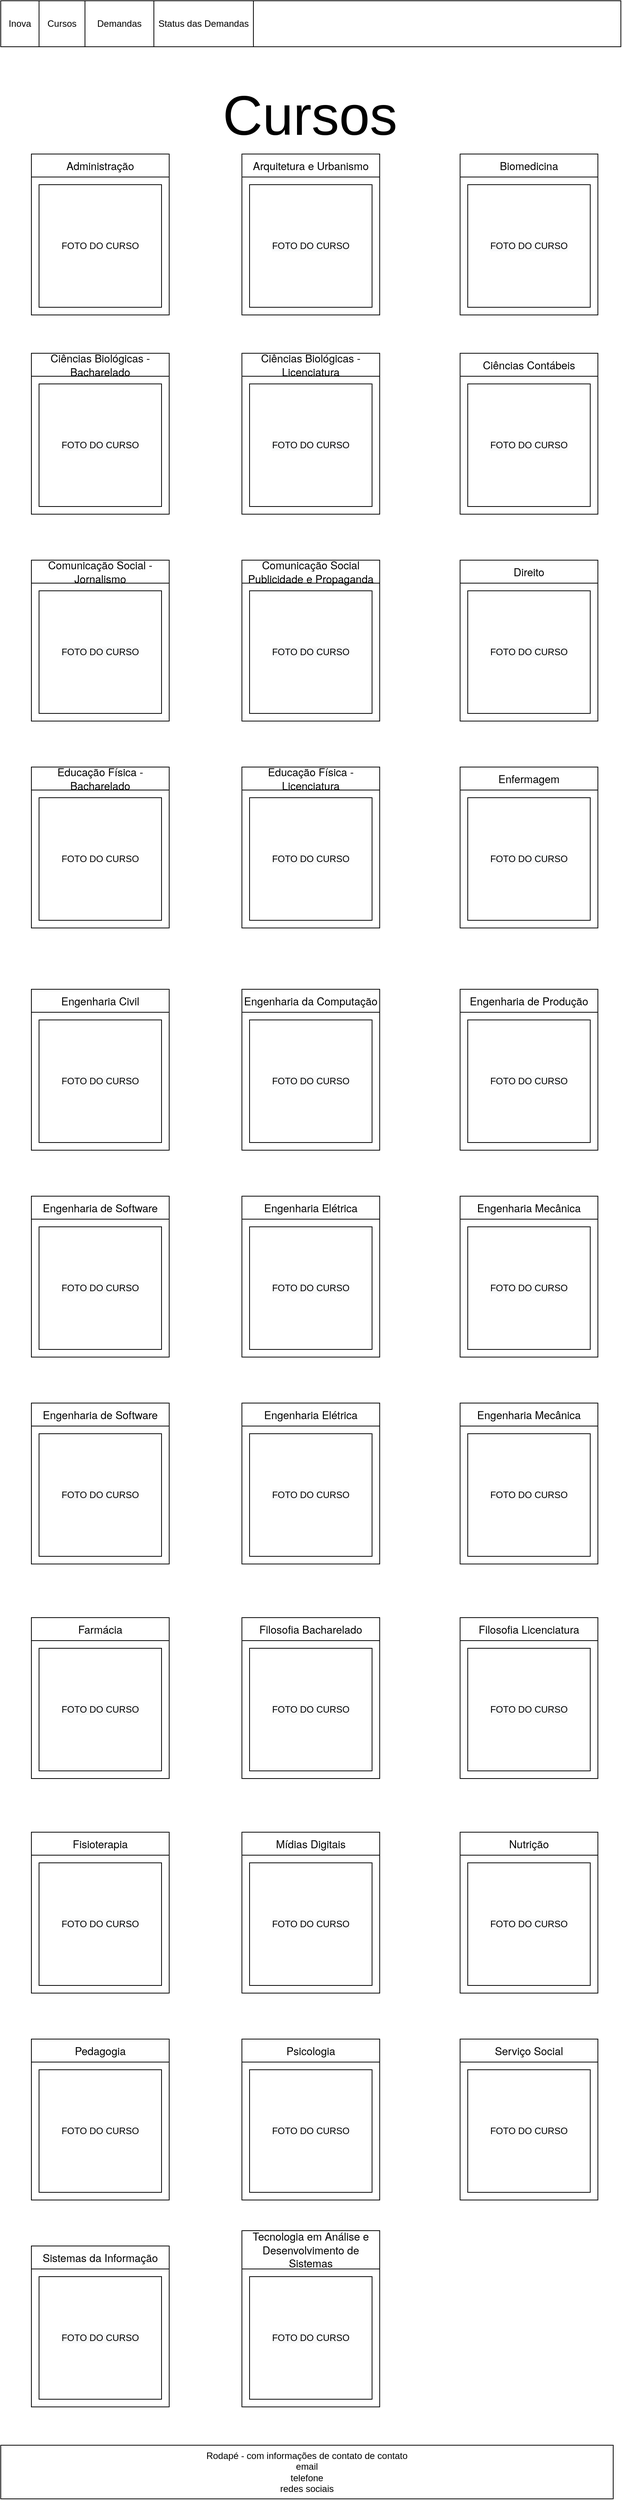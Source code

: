 <mxfile version="14.7.7" type="google"><diagram id="h4bin_lZekuykSXCSZOS" name="Page-1"><mxGraphModel dx="866" dy="522" grid="1" gridSize="10" guides="1" tooltips="1" connect="1" arrows="1" fold="1" page="1" pageScale="1" pageWidth="827" pageHeight="1169" math="0" shadow="0"><root><mxCell id="0"/><mxCell id="1" parent="0"/><mxCell id="6KiHeK0OJfmtcnmkA4_G-1" value="" style="rounded=0;whiteSpace=wrap;html=1;" vertex="1" parent="1"><mxGeometry x="10" y="10" width="810" height="60" as="geometry"/></mxCell><mxCell id="6KiHeK0OJfmtcnmkA4_G-3" value="Cursos" style="rounded=0;whiteSpace=wrap;html=1;" vertex="1" parent="1"><mxGeometry x="60" y="10" width="60" height="60" as="geometry"/></mxCell><mxCell id="6KiHeK0OJfmtcnmkA4_G-4" value="Demandas" style="rounded=0;whiteSpace=wrap;html=1;" vertex="1" parent="1"><mxGeometry x="120" y="10" width="90" height="60" as="geometry"/></mxCell><mxCell id="6KiHeK0OJfmtcnmkA4_G-5" value="Status das Demandas" style="rounded=0;whiteSpace=wrap;html=1;" vertex="1" parent="1"><mxGeometry x="210" y="10" width="130" height="60" as="geometry"/></mxCell><mxCell id="6KiHeK0OJfmtcnmkA4_G-6" value="Inova" style="rounded=0;whiteSpace=wrap;html=1;" vertex="1" parent="1"><mxGeometry x="10" y="10" width="50" height="60" as="geometry"/></mxCell><mxCell id="6KiHeK0OJfmtcnmkA4_G-7" value="&lt;font style=&quot;font-size: 72px&quot;&gt;Cursos&lt;/font&gt;" style="text;html=1;strokeColor=none;fillColor=none;align=center;verticalAlign=middle;whiteSpace=wrap;rounded=0;" vertex="1" parent="1"><mxGeometry x="277" y="120" width="274" height="80" as="geometry"/></mxCell><mxCell id="6KiHeK0OJfmtcnmkA4_G-8" value="" style="whiteSpace=wrap;html=1;aspect=fixed;" vertex="1" parent="1"><mxGeometry x="50" y="240" width="180" height="180" as="geometry"/></mxCell><mxCell id="6KiHeK0OJfmtcnmkA4_G-9" value="" style="whiteSpace=wrap;html=1;aspect=fixed;" vertex="1" parent="1"><mxGeometry x="325" y="240" width="180" height="180" as="geometry"/></mxCell><mxCell id="6KiHeK0OJfmtcnmkA4_G-10" value="" style="whiteSpace=wrap;html=1;aspect=fixed;" vertex="1" parent="1"><mxGeometry x="610" y="240" width="180" height="180" as="geometry"/></mxCell><mxCell id="6KiHeK0OJfmtcnmkA4_G-11" value="&#10;&#10;&lt;span style=&quot;font-family: &amp;quot;helvetica neue&amp;quot;, helvetica, arial, sans-serif; font-size: 14px; font-style: normal; font-weight: 400; letter-spacing: normal; text-indent: 0px; text-transform: none; word-spacing: 0px; display: inline; float: none;&quot;&gt;Administração&lt;/span&gt;&#10;&#10;" style="rounded=0;whiteSpace=wrap;html=1;labelBackgroundColor=none;" vertex="1" parent="1"><mxGeometry x="50" y="210" width="180" height="30" as="geometry"/></mxCell><mxCell id="6KiHeK0OJfmtcnmkA4_G-12" value="&#10;&#10;&lt;span style=&quot;font-family: &amp;quot;helvetica neue&amp;quot;, helvetica, arial, sans-serif; font-size: 14px; font-style: normal; font-weight: 400; letter-spacing: normal; text-indent: 0px; text-transform: none; word-spacing: 0px; display: inline; float: none;&quot;&gt;Arquitetura e Urbanismo&lt;/span&gt;&#10;&#10;" style="rounded=0;whiteSpace=wrap;html=1;labelBackgroundColor=none;" vertex="1" parent="1"><mxGeometry x="325" y="210" width="180" height="30" as="geometry"/></mxCell><mxCell id="6KiHeK0OJfmtcnmkA4_G-13" value="&#10;&#10;&lt;span style=&quot;font-family: &amp;quot;helvetica neue&amp;quot;, helvetica, arial, sans-serif; font-size: 14px; font-style: normal; font-weight: 400; letter-spacing: normal; text-indent: 0px; text-transform: none; word-spacing: 0px; display: inline; float: none;&quot;&gt;Biomedicina&lt;/span&gt;&#10;&#10;" style="rounded=0;whiteSpace=wrap;html=1;labelBackgroundColor=none;" vertex="1" parent="1"><mxGeometry x="610" y="210" width="180" height="30" as="geometry"/></mxCell><mxCell id="6KiHeK0OJfmtcnmkA4_G-14" value="" style="whiteSpace=wrap;html=1;aspect=fixed;" vertex="1" parent="1"><mxGeometry x="50" y="500" width="180" height="180" as="geometry"/></mxCell><mxCell id="6KiHeK0OJfmtcnmkA4_G-15" value="" style="whiteSpace=wrap;html=1;aspect=fixed;" vertex="1" parent="1"><mxGeometry x="325" y="500" width="180" height="180" as="geometry"/></mxCell><mxCell id="6KiHeK0OJfmtcnmkA4_G-16" value="" style="whiteSpace=wrap;html=1;aspect=fixed;" vertex="1" parent="1"><mxGeometry x="610" y="500" width="180" height="180" as="geometry"/></mxCell><mxCell id="6KiHeK0OJfmtcnmkA4_G-17" value="&#10;&#10;&lt;span style=&quot;font-family: &amp;quot;helvetica neue&amp;quot;, helvetica, arial, sans-serif; font-size: 14px; font-style: normal; font-weight: 400; letter-spacing: normal; text-indent: 0px; text-transform: none; word-spacing: 0px; display: inline; float: none;&quot;&gt;Ciências Biológicas - Bacharelado&lt;/span&gt;&#10;&#10;" style="rounded=0;whiteSpace=wrap;html=1;labelBackgroundColor=none;" vertex="1" parent="1"><mxGeometry x="50" y="470" width="180" height="30" as="geometry"/></mxCell><mxCell id="6KiHeK0OJfmtcnmkA4_G-18" value="&#10;&#10;&lt;span style=&quot;font-family: &amp;quot;helvetica neue&amp;quot;, helvetica, arial, sans-serif; font-size: 14px; font-style: normal; font-weight: 400; letter-spacing: normal; text-indent: 0px; text-transform: none; word-spacing: 0px; display: inline; float: none;&quot;&gt;Ciências Biológicas - Licenciatura&lt;/span&gt;&#10;&#10;" style="rounded=0;whiteSpace=wrap;html=1;labelBackgroundColor=none;" vertex="1" parent="1"><mxGeometry x="325" y="470" width="180" height="30" as="geometry"/></mxCell><mxCell id="6KiHeK0OJfmtcnmkA4_G-19" value="&#10;&#10;&lt;span style=&quot;font-family: &amp;quot;helvetica neue&amp;quot;, helvetica, arial, sans-serif; font-size: 14px; font-style: normal; font-weight: 400; letter-spacing: normal; text-indent: 0px; text-transform: none; word-spacing: 0px; display: inline; float: none;&quot;&gt;Ciências Contábeis&lt;/span&gt;&#10;&#10;" style="rounded=0;whiteSpace=wrap;html=1;labelBackgroundColor=none;" vertex="1" parent="1"><mxGeometry x="610" y="470" width="180" height="30" as="geometry"/></mxCell><mxCell id="6KiHeK0OJfmtcnmkA4_G-20" value="" style="whiteSpace=wrap;html=1;aspect=fixed;" vertex="1" parent="1"><mxGeometry x="50" y="770" width="180" height="180" as="geometry"/></mxCell><mxCell id="6KiHeK0OJfmtcnmkA4_G-21" value="" style="whiteSpace=wrap;html=1;aspect=fixed;" vertex="1" parent="1"><mxGeometry x="325" y="770" width="180" height="180" as="geometry"/></mxCell><mxCell id="6KiHeK0OJfmtcnmkA4_G-22" value="" style="whiteSpace=wrap;html=1;aspect=fixed;" vertex="1" parent="1"><mxGeometry x="610" y="770" width="180" height="180" as="geometry"/></mxCell><mxCell id="6KiHeK0OJfmtcnmkA4_G-23" value="&#10;&#10;&lt;span style=&quot;font-family: &amp;quot;helvetica neue&amp;quot;, helvetica, arial, sans-serif; font-size: 14px; font-style: normal; font-weight: 400; letter-spacing: normal; text-indent: 0px; text-transform: none; word-spacing: 0px; display: inline; float: none;&quot;&gt;Comunicação Social - Jornalismo&lt;/span&gt;&#10;&#10;" style="rounded=0;whiteSpace=wrap;html=1;labelBackgroundColor=none;" vertex="1" parent="1"><mxGeometry x="50" y="740" width="180" height="30" as="geometry"/></mxCell><mxCell id="6KiHeK0OJfmtcnmkA4_G-24" value="&#10;&#10;&lt;span style=&quot;font-family: &amp;quot;helvetica neue&amp;quot;, helvetica, arial, sans-serif; font-size: 14px; font-style: normal; font-weight: 400; letter-spacing: normal; text-indent: 0px; text-transform: none; word-spacing: 0px; display: inline; float: none;&quot;&gt;Comunicação Social Publicidade e Propaganda&lt;/span&gt;&#10;&#10;" style="rounded=0;whiteSpace=wrap;html=1;labelBackgroundColor=none;" vertex="1" parent="1"><mxGeometry x="325" y="740" width="180" height="30" as="geometry"/></mxCell><mxCell id="6KiHeK0OJfmtcnmkA4_G-25" value="&#10;&#10;&lt;span style=&quot;font-family: &amp;quot;helvetica neue&amp;quot;, helvetica, arial, sans-serif; font-size: 14px; font-style: normal; font-weight: 400; letter-spacing: normal; text-indent: 0px; text-transform: none; word-spacing: 0px; display: inline; float: none;&quot;&gt;Direito&lt;/span&gt;&#10;&#10;" style="rounded=0;whiteSpace=wrap;html=1;labelBackgroundColor=none;" vertex="1" parent="1"><mxGeometry x="610" y="740" width="180" height="30" as="geometry"/></mxCell><mxCell id="6KiHeK0OJfmtcnmkA4_G-26" value="" style="whiteSpace=wrap;html=1;aspect=fixed;" vertex="1" parent="1"><mxGeometry x="50" y="1040" width="180" height="180" as="geometry"/></mxCell><mxCell id="6KiHeK0OJfmtcnmkA4_G-27" value="" style="whiteSpace=wrap;html=1;aspect=fixed;" vertex="1" parent="1"><mxGeometry x="325" y="1040" width="180" height="180" as="geometry"/></mxCell><mxCell id="6KiHeK0OJfmtcnmkA4_G-28" value="" style="whiteSpace=wrap;html=1;aspect=fixed;" vertex="1" parent="1"><mxGeometry x="610" y="1040" width="180" height="180" as="geometry"/></mxCell><mxCell id="6KiHeK0OJfmtcnmkA4_G-29" value="&#10;&#10;&lt;span style=&quot;font-family: &amp;quot;helvetica neue&amp;quot;, helvetica, arial, sans-serif; font-size: 14px; font-style: normal; font-weight: 400; letter-spacing: normal; text-indent: 0px; text-transform: none; word-spacing: 0px; display: inline; float: none;&quot;&gt;Educação Física - Bacharelado&lt;/span&gt;&#10;&#10;" style="rounded=0;whiteSpace=wrap;html=1;labelBackgroundColor=none;" vertex="1" parent="1"><mxGeometry x="50" y="1010" width="180" height="30" as="geometry"/></mxCell><mxCell id="6KiHeK0OJfmtcnmkA4_G-30" value="&#10;&#10;&lt;span style=&quot;font-family: &amp;quot;helvetica neue&amp;quot;, helvetica, arial, sans-serif; font-size: 14px; font-style: normal; font-weight: 400; letter-spacing: normal; text-indent: 0px; text-transform: none; word-spacing: 0px; display: inline; float: none;&quot;&gt;Educação Física - Licenciatura&lt;/span&gt;&#10;&#10;" style="rounded=0;whiteSpace=wrap;html=1;labelBackgroundColor=none;" vertex="1" parent="1"><mxGeometry x="325" y="1010" width="180" height="30" as="geometry"/></mxCell><mxCell id="6KiHeK0OJfmtcnmkA4_G-31" value="&#10;&#10;&lt;span style=&quot;font-family: &amp;quot;helvetica neue&amp;quot;, helvetica, arial, sans-serif; font-size: 14px; font-style: normal; font-weight: 400; letter-spacing: normal; text-indent: 0px; text-transform: none; word-spacing: 0px; display: inline; float: none;&quot;&gt;Enfermagem&lt;/span&gt;&#10;&#10;" style="rounded=0;whiteSpace=wrap;html=1;labelBackgroundColor=none;" vertex="1" parent="1"><mxGeometry x="610" y="1010" width="180" height="30" as="geometry"/></mxCell><mxCell id="6KiHeK0OJfmtcnmkA4_G-32" value="" style="whiteSpace=wrap;html=1;aspect=fixed;" vertex="1" parent="1"><mxGeometry x="50" y="1330" width="180" height="180" as="geometry"/></mxCell><mxCell id="6KiHeK0OJfmtcnmkA4_G-33" value="" style="whiteSpace=wrap;html=1;aspect=fixed;" vertex="1" parent="1"><mxGeometry x="325" y="1330" width="180" height="180" as="geometry"/></mxCell><mxCell id="6KiHeK0OJfmtcnmkA4_G-34" value="" style="whiteSpace=wrap;html=1;aspect=fixed;" vertex="1" parent="1"><mxGeometry x="610" y="1330" width="180" height="180" as="geometry"/></mxCell><mxCell id="6KiHeK0OJfmtcnmkA4_G-35" value="&#10;&#10;&lt;span style=&quot;font-family: &amp;quot;helvetica neue&amp;quot;, helvetica, arial, sans-serif; font-size: 14px; font-style: normal; font-weight: 400; letter-spacing: normal; text-indent: 0px; text-transform: none; word-spacing: 0px; display: inline; float: none;&quot;&gt;Engenharia Civil&lt;/span&gt;&#10;&#10;" style="rounded=0;whiteSpace=wrap;html=1;labelBackgroundColor=none;" vertex="1" parent="1"><mxGeometry x="50" y="1300" width="180" height="30" as="geometry"/></mxCell><mxCell id="6KiHeK0OJfmtcnmkA4_G-36" value="&#10;&#10;&lt;span style=&quot;font-family: &amp;quot;helvetica neue&amp;quot;, helvetica, arial, sans-serif; font-size: 14px; font-style: normal; font-weight: 400; letter-spacing: normal; text-indent: 0px; text-transform: none; word-spacing: 0px; display: inline; float: none;&quot;&gt;Engenharia da Computação&lt;/span&gt;&#10;&#10;" style="rounded=0;whiteSpace=wrap;html=1;labelBackgroundColor=none;" vertex="1" parent="1"><mxGeometry x="325" y="1300" width="180" height="30" as="geometry"/></mxCell><mxCell id="6KiHeK0OJfmtcnmkA4_G-37" value="&#10;&#10;&lt;span style=&quot;font-family: &amp;quot;helvetica neue&amp;quot;, helvetica, arial, sans-serif; font-size: 14px; font-style: normal; font-weight: 400; letter-spacing: normal; text-indent: 0px; text-transform: none; word-spacing: 0px; display: inline; float: none;&quot;&gt;Engenharia de Produção&lt;/span&gt;&#10;&#10;" style="rounded=0;whiteSpace=wrap;html=1;labelBackgroundColor=none;" vertex="1" parent="1"><mxGeometry x="610" y="1300" width="180" height="30" as="geometry"/></mxCell><mxCell id="6KiHeK0OJfmtcnmkA4_G-38" value="" style="whiteSpace=wrap;html=1;aspect=fixed;" vertex="1" parent="1"><mxGeometry x="50" y="1600" width="180" height="180" as="geometry"/></mxCell><mxCell id="6KiHeK0OJfmtcnmkA4_G-39" value="" style="whiteSpace=wrap;html=1;aspect=fixed;" vertex="1" parent="1"><mxGeometry x="325" y="1600" width="180" height="180" as="geometry"/></mxCell><mxCell id="6KiHeK0OJfmtcnmkA4_G-40" value="" style="whiteSpace=wrap;html=1;aspect=fixed;" vertex="1" parent="1"><mxGeometry x="610" y="1600" width="180" height="180" as="geometry"/></mxCell><mxCell id="6KiHeK0OJfmtcnmkA4_G-41" value="&#10;&#10;&lt;span style=&quot;font-family: &amp;quot;helvetica neue&amp;quot;, helvetica, arial, sans-serif; font-size: 14px; font-style: normal; font-weight: 400; letter-spacing: normal; text-indent: 0px; text-transform: none; word-spacing: 0px; display: inline; float: none;&quot;&gt;Engenharia de Software&lt;/span&gt;&#10;&#10;" style="rounded=0;whiteSpace=wrap;html=1;labelBackgroundColor=none;" vertex="1" parent="1"><mxGeometry x="50" y="1570" width="180" height="30" as="geometry"/></mxCell><mxCell id="6KiHeK0OJfmtcnmkA4_G-42" value="&#10;&#10;&lt;span style=&quot;font-family: &amp;quot;helvetica neue&amp;quot;, helvetica, arial, sans-serif; font-size: 14px; font-style: normal; font-weight: 400; letter-spacing: normal; text-indent: 0px; text-transform: none; word-spacing: 0px; display: inline; float: none;&quot;&gt;Engenharia Elétrica&lt;/span&gt;&#10;&#10;" style="rounded=0;whiteSpace=wrap;html=1;labelBackgroundColor=none;" vertex="1" parent="1"><mxGeometry x="325" y="1570" width="180" height="30" as="geometry"/></mxCell><mxCell id="6KiHeK0OJfmtcnmkA4_G-43" value="&#10;&#10;&lt;span style=&quot;font-family: &amp;quot;helvetica neue&amp;quot;, helvetica, arial, sans-serif; font-size: 14px; font-style: normal; font-weight: 400; letter-spacing: normal; text-indent: 0px; text-transform: none; word-spacing: 0px; display: inline; float: none;&quot;&gt;Engenharia Mecânica&lt;/span&gt;&#10;&#10;" style="rounded=0;whiteSpace=wrap;html=1;labelBackgroundColor=none;" vertex="1" parent="1"><mxGeometry x="610" y="1570" width="180" height="30" as="geometry"/></mxCell><mxCell id="6KiHeK0OJfmtcnmkA4_G-44" value="" style="whiteSpace=wrap;html=1;aspect=fixed;" vertex="1" parent="1"><mxGeometry x="50" y="1870" width="180" height="180" as="geometry"/></mxCell><mxCell id="6KiHeK0OJfmtcnmkA4_G-45" value="" style="whiteSpace=wrap;html=1;aspect=fixed;" vertex="1" parent="1"><mxGeometry x="325" y="1870" width="180" height="180" as="geometry"/></mxCell><mxCell id="6KiHeK0OJfmtcnmkA4_G-46" value="" style="whiteSpace=wrap;html=1;aspect=fixed;" vertex="1" parent="1"><mxGeometry x="610" y="1870" width="180" height="180" as="geometry"/></mxCell><mxCell id="6KiHeK0OJfmtcnmkA4_G-47" value="&#10;&#10;&lt;span style=&quot;font-family: &amp;quot;helvetica neue&amp;quot;, helvetica, arial, sans-serif; font-size: 14px; font-style: normal; font-weight: 400; letter-spacing: normal; text-indent: 0px; text-transform: none; word-spacing: 0px; display: inline; float: none;&quot;&gt;Engenharia de Software&lt;/span&gt;&#10;&#10;" style="rounded=0;whiteSpace=wrap;html=1;labelBackgroundColor=none;" vertex="1" parent="1"><mxGeometry x="50" y="1840" width="180" height="30" as="geometry"/></mxCell><mxCell id="6KiHeK0OJfmtcnmkA4_G-48" value="&#10;&#10;&lt;span style=&quot;font-family: &amp;quot;helvetica neue&amp;quot;, helvetica, arial, sans-serif; font-size: 14px; font-style: normal; font-weight: 400; letter-spacing: normal; text-indent: 0px; text-transform: none; word-spacing: 0px; display: inline; float: none;&quot;&gt;Engenharia Elétrica&lt;/span&gt;&#10;&#10;" style="rounded=0;whiteSpace=wrap;html=1;labelBackgroundColor=none;" vertex="1" parent="1"><mxGeometry x="325" y="1840" width="180" height="30" as="geometry"/></mxCell><mxCell id="6KiHeK0OJfmtcnmkA4_G-49" value="&#10;&#10;&lt;span style=&quot;font-family: &amp;quot;helvetica neue&amp;quot;, helvetica, arial, sans-serif; font-size: 14px; font-style: normal; font-weight: 400; letter-spacing: normal; text-indent: 0px; text-transform: none; word-spacing: 0px; display: inline; float: none;&quot;&gt;Engenharia Mecânica&lt;/span&gt;&#10;&#10;" style="rounded=0;whiteSpace=wrap;html=1;labelBackgroundColor=none;" vertex="1" parent="1"><mxGeometry x="610" y="1840" width="180" height="30" as="geometry"/></mxCell><mxCell id="6KiHeK0OJfmtcnmkA4_G-50" value="" style="whiteSpace=wrap;html=1;aspect=fixed;" vertex="1" parent="1"><mxGeometry x="50" y="2150" width="180" height="180" as="geometry"/></mxCell><mxCell id="6KiHeK0OJfmtcnmkA4_G-51" value="" style="whiteSpace=wrap;html=1;aspect=fixed;" vertex="1" parent="1"><mxGeometry x="325" y="2150" width="180" height="180" as="geometry"/></mxCell><mxCell id="6KiHeK0OJfmtcnmkA4_G-52" value="" style="whiteSpace=wrap;html=1;aspect=fixed;" vertex="1" parent="1"><mxGeometry x="610" y="2150" width="180" height="180" as="geometry"/></mxCell><mxCell id="6KiHeK0OJfmtcnmkA4_G-53" value="&#10;&#10;&lt;span style=&quot;font-family: &amp;quot;helvetica neue&amp;quot;, helvetica, arial, sans-serif; font-size: 14px; font-style: normal; font-weight: 400; letter-spacing: normal; text-indent: 0px; text-transform: none; word-spacing: 0px; display: inline; float: none;&quot;&gt;Farmácia&lt;/span&gt;&#10;&#10;" style="rounded=0;whiteSpace=wrap;html=1;labelBackgroundColor=none;" vertex="1" parent="1"><mxGeometry x="50" y="2120" width="180" height="30" as="geometry"/></mxCell><mxCell id="6KiHeK0OJfmtcnmkA4_G-54" value="&#10;&#10;&lt;span style=&quot;font-family: &amp;quot;helvetica neue&amp;quot;, helvetica, arial, sans-serif; font-size: 14px; font-style: normal; font-weight: 400; letter-spacing: normal; text-indent: 0px; text-transform: none; word-spacing: 0px; display: inline; float: none;&quot;&gt;Filosofia Bacharelado&lt;/span&gt;&#10;&#10;" style="rounded=0;whiteSpace=wrap;html=1;labelBackgroundColor=none;" vertex="1" parent="1"><mxGeometry x="325" y="2120" width="180" height="30" as="geometry"/></mxCell><mxCell id="6KiHeK0OJfmtcnmkA4_G-55" value="&#10;&#10;&lt;span style=&quot;font-family: &amp;quot;helvetica neue&amp;quot;, helvetica, arial, sans-serif; font-size: 14px; font-style: normal; font-weight: 400; letter-spacing: normal; text-indent: 0px; text-transform: none; word-spacing: 0px; display: inline; float: none;&quot;&gt;Filosofia Licenciatura&lt;/span&gt;&#10;&#10;" style="rounded=0;whiteSpace=wrap;html=1;labelBackgroundColor=none;" vertex="1" parent="1"><mxGeometry x="610" y="2120" width="180" height="30" as="geometry"/></mxCell><mxCell id="6KiHeK0OJfmtcnmkA4_G-56" value="" style="whiteSpace=wrap;html=1;aspect=fixed;" vertex="1" parent="1"><mxGeometry x="50" y="2430" width="180" height="180" as="geometry"/></mxCell><mxCell id="6KiHeK0OJfmtcnmkA4_G-57" value="" style="whiteSpace=wrap;html=1;aspect=fixed;" vertex="1" parent="1"><mxGeometry x="325" y="2430" width="180" height="180" as="geometry"/></mxCell><mxCell id="6KiHeK0OJfmtcnmkA4_G-58" value="" style="whiteSpace=wrap;html=1;aspect=fixed;" vertex="1" parent="1"><mxGeometry x="610" y="2430" width="180" height="180" as="geometry"/></mxCell><mxCell id="6KiHeK0OJfmtcnmkA4_G-59" value="&#10;&#10;&lt;span style=&quot;font-family: &amp;quot;helvetica neue&amp;quot;, helvetica, arial, sans-serif; font-size: 14px; font-style: normal; font-weight: 400; letter-spacing: normal; text-indent: 0px; text-transform: none; word-spacing: 0px; display: inline; float: none;&quot;&gt;Fisioterapia&lt;/span&gt;&#10;&#10;" style="rounded=0;whiteSpace=wrap;html=1;labelBackgroundColor=none;" vertex="1" parent="1"><mxGeometry x="50" y="2400" width="180" height="30" as="geometry"/></mxCell><mxCell id="6KiHeK0OJfmtcnmkA4_G-60" value="&#10;&#10;&lt;span style=&quot;font-family: &amp;quot;helvetica neue&amp;quot;, helvetica, arial, sans-serif; font-size: 14px; font-style: normal; font-weight: 400; letter-spacing: normal; text-indent: 0px; text-transform: none; word-spacing: 0px; display: inline; float: none;&quot;&gt;Mídias Digitais&lt;/span&gt;&#10;&#10;" style="rounded=0;whiteSpace=wrap;html=1;labelBackgroundColor=none;" vertex="1" parent="1"><mxGeometry x="325" y="2400" width="180" height="30" as="geometry"/></mxCell><mxCell id="6KiHeK0OJfmtcnmkA4_G-61" value="&#10;&#10;&lt;span style=&quot;font-family: &amp;quot;helvetica neue&amp;quot;, helvetica, arial, sans-serif; font-size: 14px; font-style: normal; font-weight: 400; letter-spacing: normal; text-indent: 0px; text-transform: none; word-spacing: 0px; display: inline; float: none;&quot;&gt;Nutrição&lt;/span&gt;&#10;&#10;" style="rounded=0;whiteSpace=wrap;html=1;labelBackgroundColor=none;" vertex="1" parent="1"><mxGeometry x="610" y="2400" width="180" height="30" as="geometry"/></mxCell><mxCell id="6KiHeK0OJfmtcnmkA4_G-62" value="" style="whiteSpace=wrap;html=1;aspect=fixed;" vertex="1" parent="1"><mxGeometry x="50" y="2700" width="180" height="180" as="geometry"/></mxCell><mxCell id="6KiHeK0OJfmtcnmkA4_G-63" value="" style="whiteSpace=wrap;html=1;aspect=fixed;" vertex="1" parent="1"><mxGeometry x="325" y="2700" width="180" height="180" as="geometry"/></mxCell><mxCell id="6KiHeK0OJfmtcnmkA4_G-65" value="&#10;&#10;&lt;span style=&quot;font-family: &amp;quot;helvetica neue&amp;quot;, helvetica, arial, sans-serif; font-size: 14px; font-style: normal; font-weight: 400; letter-spacing: normal; text-indent: 0px; text-transform: none; word-spacing: 0px; display: inline; float: none;&quot;&gt;Pedagogia&lt;/span&gt;&#10;&#10;" style="rounded=0;whiteSpace=wrap;html=1;labelBackgroundColor=none;" vertex="1" parent="1"><mxGeometry x="50" y="2670" width="180" height="30" as="geometry"/></mxCell><mxCell id="6KiHeK0OJfmtcnmkA4_G-66" value="&#10;&#10;&lt;span style=&quot;font-family: &amp;quot;helvetica neue&amp;quot;, helvetica, arial, sans-serif; font-size: 14px; font-style: normal; font-weight: 400; letter-spacing: normal; text-indent: 0px; text-transform: none; word-spacing: 0px; display: inline; float: none;&quot;&gt;Psicologia&lt;/span&gt;&#10;&#10;" style="rounded=0;whiteSpace=wrap;html=1;labelBackgroundColor=none;" vertex="1" parent="1"><mxGeometry x="325" y="2670" width="180" height="30" as="geometry"/></mxCell><mxCell id="6KiHeK0OJfmtcnmkA4_G-68" value="&#10;&#10;&lt;span style=&quot;color: rgb(0, 0, 0); font-family: helvetica; font-size: 12px; font-style: normal; font-weight: 400; letter-spacing: normal; text-align: center; text-indent: 0px; text-transform: none; word-spacing: 0px; background-color: rgb(248, 249, 250); display: inline; float: none;&quot;&gt;FOTO DO CURSO&lt;/span&gt;&#10;&#10;" style="whiteSpace=wrap;html=1;aspect=fixed;" vertex="1" parent="1"><mxGeometry x="60" y="1610" width="160" height="160" as="geometry"/></mxCell><mxCell id="6KiHeK0OJfmtcnmkA4_G-69" value="&#10;&#10;&lt;span style=&quot;color: rgb(0, 0, 0); font-family: helvetica; font-size: 12px; font-style: normal; font-weight: 400; letter-spacing: normal; text-align: center; text-indent: 0px; text-transform: none; word-spacing: 0px; background-color: rgb(248, 249, 250); display: inline; float: none;&quot;&gt;FOTO DO CURSO&lt;/span&gt;&#10;&#10;" style="whiteSpace=wrap;html=1;aspect=fixed;" vertex="1" parent="1"><mxGeometry x="335" y="1610" width="160" height="160" as="geometry"/></mxCell><mxCell id="6KiHeK0OJfmtcnmkA4_G-70" value="&#10;&#10;&lt;span style=&quot;color: rgb(0, 0, 0); font-family: helvetica; font-size: 12px; font-style: normal; font-weight: 400; letter-spacing: normal; text-align: center; text-indent: 0px; text-transform: none; word-spacing: 0px; background-color: rgb(248, 249, 250); display: inline; float: none;&quot;&gt;FOTO DO CURSO&lt;/span&gt;&#10;&#10;" style="whiteSpace=wrap;html=1;aspect=fixed;" vertex="1" parent="1"><mxGeometry x="620" y="1610" width="160" height="160" as="geometry"/></mxCell><mxCell id="6KiHeK0OJfmtcnmkA4_G-71" value="&#10;&#10;&lt;span style=&quot;color: rgb(0, 0, 0); font-family: helvetica; font-size: 12px; font-style: normal; font-weight: 400; letter-spacing: normal; text-align: center; text-indent: 0px; text-transform: none; word-spacing: 0px; background-color: rgb(248, 249, 250); display: inline; float: none;&quot;&gt;FOTO DO CURSO&lt;/span&gt;&#10;&#10;" style="whiteSpace=wrap;html=1;aspect=fixed;" vertex="1" parent="1"><mxGeometry x="60" y="1340" width="160" height="160" as="geometry"/></mxCell><mxCell id="6KiHeK0OJfmtcnmkA4_G-72" value="&#10;&#10;&lt;span style=&quot;color: rgb(0, 0, 0); font-family: helvetica; font-size: 12px; font-style: normal; font-weight: 400; letter-spacing: normal; text-align: center; text-indent: 0px; text-transform: none; word-spacing: 0px; background-color: rgb(248, 249, 250); display: inline; float: none;&quot;&gt;FOTO DO CURSO&lt;/span&gt;&#10;&#10;" style="whiteSpace=wrap;html=1;aspect=fixed;" vertex="1" parent="1"><mxGeometry x="335" y="1340" width="160" height="160" as="geometry"/></mxCell><mxCell id="6KiHeK0OJfmtcnmkA4_G-73" value="&#10;&#10;&lt;span style=&quot;color: rgb(0, 0, 0); font-family: helvetica; font-size: 12px; font-style: normal; font-weight: 400; letter-spacing: normal; text-align: center; text-indent: 0px; text-transform: none; word-spacing: 0px; background-color: rgb(248, 249, 250); display: inline; float: none;&quot;&gt;FOTO DO CURSO&lt;/span&gt;&#10;&#10;" style="whiteSpace=wrap;html=1;aspect=fixed;" vertex="1" parent="1"><mxGeometry x="620" y="1340" width="160" height="160" as="geometry"/></mxCell><mxCell id="6KiHeK0OJfmtcnmkA4_G-74" value="FOTO DO CURSO" style="whiteSpace=wrap;html=1;aspect=fixed;" vertex="1" parent="1"><mxGeometry x="60" y="1050" width="160" height="160" as="geometry"/></mxCell><mxCell id="6KiHeK0OJfmtcnmkA4_G-75" value="&#10;&#10;&lt;span style=&quot;color: rgb(0, 0, 0); font-family: helvetica; font-size: 12px; font-style: normal; font-weight: 400; letter-spacing: normal; text-align: center; text-indent: 0px; text-transform: none; word-spacing: 0px; background-color: rgb(248, 249, 250); display: inline; float: none;&quot;&gt;FOTO DO CURSO&lt;/span&gt;&#10;&#10;" style="whiteSpace=wrap;html=1;aspect=fixed;" vertex="1" parent="1"><mxGeometry x="335" y="1050" width="160" height="160" as="geometry"/></mxCell><mxCell id="6KiHeK0OJfmtcnmkA4_G-76" value="&#10;&#10;&lt;span style=&quot;color: rgb(0, 0, 0); font-family: helvetica; font-size: 12px; font-style: normal; font-weight: 400; letter-spacing: normal; text-align: center; text-indent: 0px; text-transform: none; word-spacing: 0px; background-color: rgb(248, 249, 250); display: inline; float: none;&quot;&gt;FOTO DO CURSO&lt;/span&gt;&#10;&#10;" style="whiteSpace=wrap;html=1;aspect=fixed;" vertex="1" parent="1"><mxGeometry x="620" y="1050" width="160" height="160" as="geometry"/></mxCell><mxCell id="6KiHeK0OJfmtcnmkA4_G-77" value="&#10;&#10;&lt;span style=&quot;color: rgb(0, 0, 0); font-family: helvetica; font-size: 12px; font-style: normal; font-weight: 400; letter-spacing: normal; text-align: center; text-indent: 0px; text-transform: none; word-spacing: 0px; background-color: rgb(248, 249, 250); display: inline; float: none;&quot;&gt;FOTO DO CURSO&lt;/span&gt;&#10;&#10;" style="whiteSpace=wrap;html=1;aspect=fixed;" vertex="1" parent="1"><mxGeometry x="60" y="780" width="160" height="160" as="geometry"/></mxCell><mxCell id="6KiHeK0OJfmtcnmkA4_G-78" value="&#10;&#10;&lt;span style=&quot;color: rgb(0, 0, 0); font-family: helvetica; font-size: 12px; font-style: normal; font-weight: 400; letter-spacing: normal; text-align: center; text-indent: 0px; text-transform: none; word-spacing: 0px; background-color: rgb(248, 249, 250); display: inline; float: none;&quot;&gt;FOTO DO CURSO&lt;/span&gt;&#10;&#10;" style="whiteSpace=wrap;html=1;aspect=fixed;" vertex="1" parent="1"><mxGeometry x="335" y="780" width="160" height="160" as="geometry"/></mxCell><mxCell id="6KiHeK0OJfmtcnmkA4_G-79" value="&#10;&#10;&lt;span style=&quot;color: rgb(0, 0, 0); font-family: helvetica; font-size: 12px; font-style: normal; font-weight: 400; letter-spacing: normal; text-align: center; text-indent: 0px; text-transform: none; word-spacing: 0px; background-color: rgb(248, 249, 250); display: inline; float: none;&quot;&gt;FOTO DO CURSO&lt;/span&gt;&#10;&#10;" style="whiteSpace=wrap;html=1;aspect=fixed;" vertex="1" parent="1"><mxGeometry x="620" y="780" width="160" height="160" as="geometry"/></mxCell><mxCell id="6KiHeK0OJfmtcnmkA4_G-80" value="&#10;&#10;&lt;span style=&quot;color: rgb(0, 0, 0); font-family: helvetica; font-size: 12px; font-style: normal; font-weight: 400; letter-spacing: normal; text-align: center; text-indent: 0px; text-transform: none; word-spacing: 0px; background-color: rgb(248, 249, 250); display: inline; float: none;&quot;&gt;FOTO DO CURSO&lt;/span&gt;&#10;&#10;" style="whiteSpace=wrap;html=1;aspect=fixed;" vertex="1" parent="1"><mxGeometry x="60" y="510" width="160" height="160" as="geometry"/></mxCell><mxCell id="6KiHeK0OJfmtcnmkA4_G-81" value="&#10;&#10;&lt;span style=&quot;color: rgb(0, 0, 0); font-family: helvetica; font-size: 12px; font-style: normal; font-weight: 400; letter-spacing: normal; text-align: center; text-indent: 0px; text-transform: none; word-spacing: 0px; background-color: rgb(248, 249, 250); display: inline; float: none;&quot;&gt;FOTO DO CURSO&lt;/span&gt;&#10;&#10;" style="whiteSpace=wrap;html=1;aspect=fixed;" vertex="1" parent="1"><mxGeometry x="335" y="510" width="160" height="160" as="geometry"/></mxCell><mxCell id="6KiHeK0OJfmtcnmkA4_G-82" value="&#10;&#10;&lt;span style=&quot;color: rgb(0, 0, 0); font-family: helvetica; font-size: 12px; font-style: normal; font-weight: 400; letter-spacing: normal; text-align: center; text-indent: 0px; text-transform: none; word-spacing: 0px; background-color: rgb(248, 249, 250); display: inline; float: none;&quot;&gt;FOTO DO CURSO&lt;/span&gt;&#10;&#10;" style="whiteSpace=wrap;html=1;aspect=fixed;" vertex="1" parent="1"><mxGeometry x="620" y="510" width="160" height="160" as="geometry"/></mxCell><mxCell id="6KiHeK0OJfmtcnmkA4_G-83" value="FOTO DO CURSO" style="whiteSpace=wrap;html=1;aspect=fixed;" vertex="1" parent="1"><mxGeometry x="60" y="250" width="160" height="160" as="geometry"/></mxCell><mxCell id="6KiHeK0OJfmtcnmkA4_G-84" value="&#10;&#10;&lt;span style=&quot;color: rgb(0, 0, 0); font-family: helvetica; font-size: 12px; font-style: normal; font-weight: 400; letter-spacing: normal; text-align: center; text-indent: 0px; text-transform: none; word-spacing: 0px; background-color: rgb(248, 249, 250); display: inline; float: none;&quot;&gt;FOTO DO CURSO&lt;/span&gt;&#10;&#10;" style="whiteSpace=wrap;html=1;aspect=fixed;" vertex="1" parent="1"><mxGeometry x="335" y="250" width="160" height="160" as="geometry"/></mxCell><mxCell id="6KiHeK0OJfmtcnmkA4_G-85" value="&#10;&#10;&lt;span style=&quot;color: rgb(0, 0, 0); font-family: helvetica; font-size: 12px; font-style: normal; font-weight: 400; letter-spacing: normal; text-align: center; text-indent: 0px; text-transform: none; word-spacing: 0px; background-color: rgb(248, 249, 250); display: inline; float: none;&quot;&gt;FOTO DO CURSO&lt;/span&gt;&#10;&#10;" style="whiteSpace=wrap;html=1;aspect=fixed;" vertex="1" parent="1"><mxGeometry x="620" y="250" width="160" height="160" as="geometry"/></mxCell><mxCell id="6KiHeK0OJfmtcnmkA4_G-86" value="&#10;&#10;&lt;span style=&quot;color: rgb(0, 0, 0); font-family: helvetica; font-size: 12px; font-style: normal; font-weight: 400; letter-spacing: normal; text-align: center; text-indent: 0px; text-transform: none; word-spacing: 0px; background-color: rgb(248, 249, 250); display: inline; float: none;&quot;&gt;FOTO DO CURSO&lt;/span&gt;&#10;&#10;" style="whiteSpace=wrap;html=1;aspect=fixed;" vertex="1" parent="1"><mxGeometry x="60" y="1880" width="160" height="160" as="geometry"/></mxCell><mxCell id="6KiHeK0OJfmtcnmkA4_G-87" value="&#10;&#10;&lt;span style=&quot;color: rgb(0, 0, 0); font-family: helvetica; font-size: 12px; font-style: normal; font-weight: 400; letter-spacing: normal; text-align: center; text-indent: 0px; text-transform: none; word-spacing: 0px; background-color: rgb(248, 249, 250); display: inline; float: none;&quot;&gt;FOTO DO CURSO&lt;/span&gt;&#10;&#10;" style="whiteSpace=wrap;html=1;aspect=fixed;" vertex="1" parent="1"><mxGeometry x="335" y="1880" width="160" height="160" as="geometry"/></mxCell><mxCell id="6KiHeK0OJfmtcnmkA4_G-88" value="&#10;&#10;&lt;span style=&quot;color: rgb(0, 0, 0); font-family: helvetica; font-size: 12px; font-style: normal; font-weight: 400; letter-spacing: normal; text-align: center; text-indent: 0px; text-transform: none; word-spacing: 0px; background-color: rgb(248, 249, 250); display: inline; float: none;&quot;&gt;FOTO DO CURSO&lt;/span&gt;&#10;&#10;" style="whiteSpace=wrap;html=1;aspect=fixed;" vertex="1" parent="1"><mxGeometry x="620" y="1880" width="160" height="160" as="geometry"/></mxCell><mxCell id="6KiHeK0OJfmtcnmkA4_G-89" value="&#10;&#10;&lt;span style=&quot;color: rgb(0, 0, 0); font-family: helvetica; font-size: 12px; font-style: normal; font-weight: 400; letter-spacing: normal; text-align: center; text-indent: 0px; text-transform: none; word-spacing: 0px; background-color: rgb(248, 249, 250); display: inline; float: none;&quot;&gt;FOTO DO CURSO&lt;/span&gt;&#10;&#10;" style="whiteSpace=wrap;html=1;aspect=fixed;" vertex="1" parent="1"><mxGeometry x="60" y="2160" width="160" height="160" as="geometry"/></mxCell><mxCell id="6KiHeK0OJfmtcnmkA4_G-90" value="&#10;&#10;&lt;span style=&quot;color: rgb(0, 0, 0); font-family: helvetica; font-size: 12px; font-style: normal; font-weight: 400; letter-spacing: normal; text-align: center; text-indent: 0px; text-transform: none; word-spacing: 0px; background-color: rgb(248, 249, 250); display: inline; float: none;&quot;&gt;FOTO DO CURSO&lt;/span&gt;&#10;&#10;" style="whiteSpace=wrap;html=1;aspect=fixed;" vertex="1" parent="1"><mxGeometry x="335" y="2160" width="160" height="160" as="geometry"/></mxCell><mxCell id="6KiHeK0OJfmtcnmkA4_G-91" value="&#10;&#10;&lt;span style=&quot;color: rgb(0, 0, 0); font-family: helvetica; font-size: 12px; font-style: normal; font-weight: 400; letter-spacing: normal; text-align: center; text-indent: 0px; text-transform: none; word-spacing: 0px; background-color: rgb(248, 249, 250); display: inline; float: none;&quot;&gt;FOTO DO CURSO&lt;/span&gt;&#10;&#10;" style="whiteSpace=wrap;html=1;aspect=fixed;" vertex="1" parent="1"><mxGeometry x="620" y="2160" width="160" height="160" as="geometry"/></mxCell><mxCell id="6KiHeK0OJfmtcnmkA4_G-92" value="&#10;&#10;&lt;span style=&quot;color: rgb(0, 0, 0); font-family: helvetica; font-size: 12px; font-style: normal; font-weight: 400; letter-spacing: normal; text-align: center; text-indent: 0px; text-transform: none; word-spacing: 0px; background-color: rgb(248, 249, 250); display: inline; float: none;&quot;&gt;FOTO DO CURSO&lt;/span&gt;&#10;&#10;" style="whiteSpace=wrap;html=1;aspect=fixed;" vertex="1" parent="1"><mxGeometry x="60" y="2440" width="160" height="160" as="geometry"/></mxCell><mxCell id="6KiHeK0OJfmtcnmkA4_G-93" value="&#10;&#10;&lt;span style=&quot;color: rgb(0, 0, 0); font-family: helvetica; font-size: 12px; font-style: normal; font-weight: 400; letter-spacing: normal; text-align: center; text-indent: 0px; text-transform: none; word-spacing: 0px; background-color: rgb(248, 249, 250); display: inline; float: none;&quot;&gt;FOTO DO CURSO&lt;/span&gt;&#10;&#10;" style="whiteSpace=wrap;html=1;aspect=fixed;" vertex="1" parent="1"><mxGeometry x="335" y="2440" width="160" height="160" as="geometry"/></mxCell><mxCell id="6KiHeK0OJfmtcnmkA4_G-94" value="&#10;&#10;&lt;span style=&quot;color: rgb(0, 0, 0); font-family: helvetica; font-size: 12px; font-style: normal; font-weight: 400; letter-spacing: normal; text-align: center; text-indent: 0px; text-transform: none; word-spacing: 0px; background-color: rgb(248, 249, 250); display: inline; float: none;&quot;&gt;FOTO DO CURSO&lt;/span&gt;&#10;&#10;" style="whiteSpace=wrap;html=1;aspect=fixed;" vertex="1" parent="1"><mxGeometry x="620" y="2440" width="160" height="160" as="geometry"/></mxCell><mxCell id="6KiHeK0OJfmtcnmkA4_G-95" value="&#10;&#10;&lt;span style=&quot;color: rgb(0, 0, 0); font-family: helvetica; font-size: 12px; font-style: normal; font-weight: 400; letter-spacing: normal; text-align: center; text-indent: 0px; text-transform: none; word-spacing: 0px; background-color: rgb(248, 249, 250); display: inline; float: none;&quot;&gt;FOTO DO CURSO&lt;/span&gt;&#10;&#10;" style="whiteSpace=wrap;html=1;aspect=fixed;" vertex="1" parent="1"><mxGeometry x="60" y="2710" width="160" height="160" as="geometry"/></mxCell><mxCell id="6KiHeK0OJfmtcnmkA4_G-96" value="&#10;&#10;&lt;span style=&quot;color: rgb(0, 0, 0); font-family: helvetica; font-size: 12px; font-style: normal; font-weight: 400; letter-spacing: normal; text-align: center; text-indent: 0px; text-transform: none; word-spacing: 0px; background-color: rgb(248, 249, 250); display: inline; float: none;&quot;&gt;FOTO DO CURSO&lt;/span&gt;&#10;&#10;" style="whiteSpace=wrap;html=1;aspect=fixed;" vertex="1" parent="1"><mxGeometry x="335" y="2710" width="160" height="160" as="geometry"/></mxCell><mxCell id="6KiHeK0OJfmtcnmkA4_G-100" value="" style="whiteSpace=wrap;html=1;aspect=fixed;" vertex="1" parent="1"><mxGeometry x="610" y="2700" width="180" height="180" as="geometry"/></mxCell><mxCell id="6KiHeK0OJfmtcnmkA4_G-101" value="&#10;&#10;&lt;span style=&quot;font-family: &amp;quot;helvetica neue&amp;quot;, helvetica, arial, sans-serif; font-size: 14px; font-style: normal; font-weight: 400; letter-spacing: normal; text-indent: 0px; text-transform: none; word-spacing: 0px; display: inline; float: none;&quot;&gt;Serviço Social&lt;/span&gt;&#10;&#10;" style="rounded=0;whiteSpace=wrap;html=1;labelBackgroundColor=none;" vertex="1" parent="1"><mxGeometry x="610" y="2670" width="180" height="30" as="geometry"/></mxCell><mxCell id="6KiHeK0OJfmtcnmkA4_G-102" value="&#10;&#10;&lt;span style=&quot;color: rgb(0, 0, 0); font-family: helvetica; font-size: 12px; font-style: normal; font-weight: 400; letter-spacing: normal; text-align: center; text-indent: 0px; text-transform: none; word-spacing: 0px; background-color: rgb(248, 249, 250); display: inline; float: none;&quot;&gt;FOTO DO CURSO&lt;/span&gt;&#10;&#10;" style="whiteSpace=wrap;html=1;aspect=fixed;" vertex="1" parent="1"><mxGeometry x="620" y="2710" width="160" height="160" as="geometry"/></mxCell><mxCell id="6KiHeK0OJfmtcnmkA4_G-103" value="" style="whiteSpace=wrap;html=1;aspect=fixed;" vertex="1" parent="1"><mxGeometry x="50" y="2970" width="180" height="180" as="geometry"/></mxCell><mxCell id="6KiHeK0OJfmtcnmkA4_G-104" value="" style="whiteSpace=wrap;html=1;aspect=fixed;" vertex="1" parent="1"><mxGeometry x="325" y="2970" width="180" height="180" as="geometry"/></mxCell><mxCell id="6KiHeK0OJfmtcnmkA4_G-105" value="&#10;&#10;&lt;span style=&quot;font-family: &amp;quot;helvetica neue&amp;quot;, helvetica, arial, sans-serif; font-size: 14px; font-style: normal; font-weight: 400; letter-spacing: normal; text-indent: 0px; text-transform: none; word-spacing: 0px; display: inline; float: none;&quot;&gt;Sistemas da Informação&lt;/span&gt;&#10;&#10;" style="rounded=0;whiteSpace=wrap;html=1;labelBackgroundColor=none;" vertex="1" parent="1"><mxGeometry x="50" y="2940" width="180" height="30" as="geometry"/></mxCell><mxCell id="6KiHeK0OJfmtcnmkA4_G-106" value="&#10;&#10;&lt;span style=&quot;font-family: &amp;quot;helvetica neue&amp;quot;, helvetica, arial, sans-serif; font-size: 14px; font-style: normal; font-weight: 400; letter-spacing: normal; text-indent: 0px; text-transform: none; word-spacing: 0px; display: inline; float: none;&quot;&gt;Tecnologia em Análise e Desenvolvimento de Sistemas&lt;/span&gt;&#10;&#10;" style="rounded=0;whiteSpace=wrap;html=1;labelBackgroundColor=none;" vertex="1" parent="1"><mxGeometry x="325" y="2920" width="180" height="50" as="geometry"/></mxCell><mxCell id="6KiHeK0OJfmtcnmkA4_G-107" value="&#10;&#10;&lt;span style=&quot;color: rgb(0, 0, 0); font-family: helvetica; font-size: 12px; font-style: normal; font-weight: 400; letter-spacing: normal; text-align: center; text-indent: 0px; text-transform: none; word-spacing: 0px; background-color: rgb(248, 249, 250); display: inline; float: none;&quot;&gt;FOTO DO CURSO&lt;/span&gt;&#10;&#10;" style="whiteSpace=wrap;html=1;aspect=fixed;" vertex="1" parent="1"><mxGeometry x="60" y="2980" width="160" height="160" as="geometry"/></mxCell><mxCell id="6KiHeK0OJfmtcnmkA4_G-108" value="&#10;&#10;&lt;span style=&quot;color: rgb(0, 0, 0); font-family: helvetica; font-size: 12px; font-style: normal; font-weight: 400; letter-spacing: normal; text-align: center; text-indent: 0px; text-transform: none; word-spacing: 0px; background-color: rgb(248, 249, 250); display: inline; float: none;&quot;&gt;FOTO DO CURSO&lt;/span&gt;&#10;&#10;" style="whiteSpace=wrap;html=1;aspect=fixed;" vertex="1" parent="1"><mxGeometry x="335" y="2980" width="160" height="160" as="geometry"/></mxCell><mxCell id="6KiHeK0OJfmtcnmkA4_G-109" value="Rodapé - com informações de contato de contato&lt;br&gt;email&lt;br&gt;telefone&lt;br&gt;redes sociais" style="rounded=0;whiteSpace=wrap;html=1;labelBackgroundColor=none;fontColor=#000000;" vertex="1" parent="1"><mxGeometry x="10" y="3200" width="800" height="70" as="geometry"/></mxCell></root></mxGraphModel></diagram></mxfile>